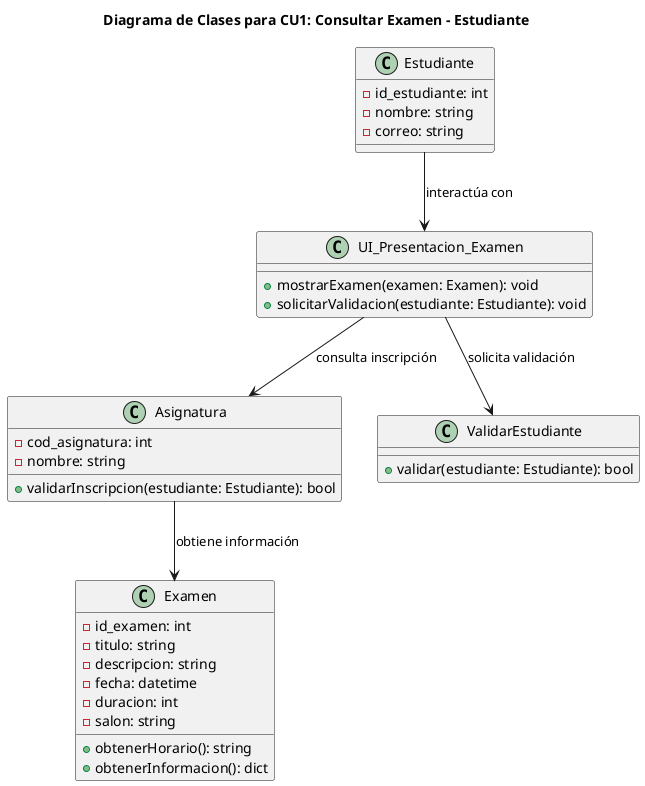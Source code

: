 @startuml CU1
title Diagrama de Clases para CU1: Consultar Examen - Estudiante

class Estudiante {
    - id_estudiante: int
    - nombre: string
    - correo: string
}

class Asignatura {
    - cod_asignatura: int
    - nombre: string
    + validarInscripcion(estudiante: Estudiante): bool
}

class Examen {
    - id_examen: int
    - titulo: string
    - descripcion: string
    - fecha: datetime
    - duracion: int
    - salon: string
    + obtenerHorario(): string
    + obtenerInformacion(): dict
}

class UI_Presentacion_Examen {
    + mostrarExamen(examen: Examen): void
    + solicitarValidacion(estudiante: Estudiante): void
}

class ValidarEstudiante {
    + validar(estudiante: Estudiante): bool
}

Estudiante --> UI_Presentacion_Examen : "interactúa con"
UI_Presentacion_Examen --> ValidarEstudiante : "solicita validación"
UI_Presentacion_Examen --> Asignatura : "consulta inscripción"
Asignatura --> Examen : "obtiene información"
